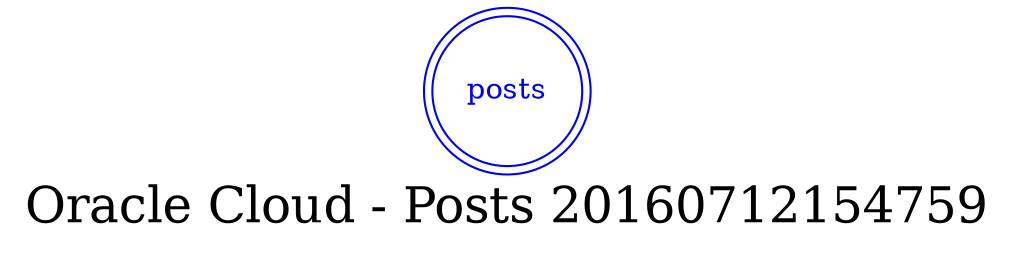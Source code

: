 digraph LexiconGraph {
graph[label="Oracle Cloud - Posts 20160712154759", fontsize=24]
splines=true
"posts" [color=blue, fontcolor=blue, shape=doublecircle]
}

